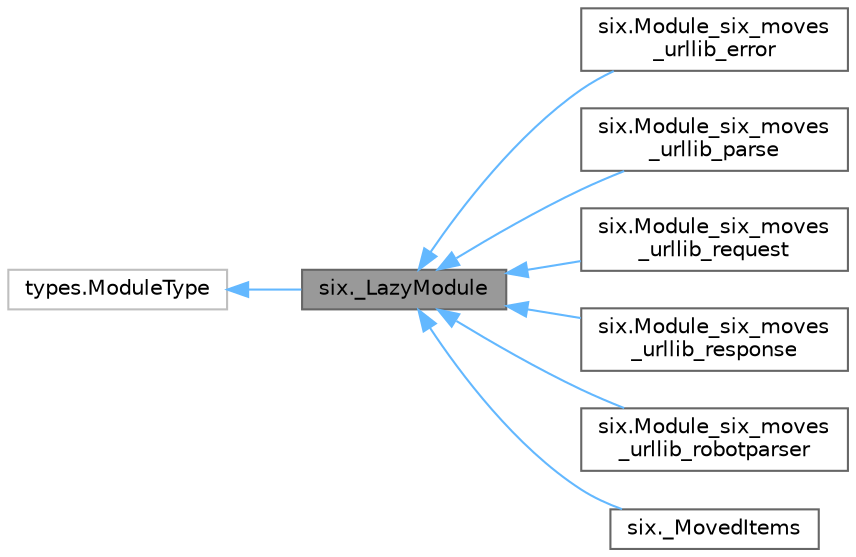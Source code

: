 digraph "six._LazyModule"
{
 // LATEX_PDF_SIZE
  bgcolor="transparent";
  edge [fontname=Helvetica,fontsize=10,labelfontname=Helvetica,labelfontsize=10];
  node [fontname=Helvetica,fontsize=10,shape=box,height=0.2,width=0.4];
  rankdir="LR";
  Node1 [id="Node000001",label="six._LazyModule",height=0.2,width=0.4,color="gray40", fillcolor="grey60", style="filled", fontcolor="black",tooltip=" "];
  Node2 -> Node1 [id="edge1_Node000001_Node000002",dir="back",color="steelblue1",style="solid",tooltip=" "];
  Node2 [id="Node000002",label="types.ModuleType",height=0.2,width=0.4,color="grey75", fillcolor="white", style="filled",tooltip=" "];
  Node1 -> Node3 [id="edge2_Node000001_Node000003",dir="back",color="steelblue1",style="solid",tooltip=" "];
  Node3 [id="Node000003",label="six.Module_six_moves\l_urllib_error",height=0.2,width=0.4,color="gray40", fillcolor="white", style="filled",URL="$d1/d08/classsix_1_1Module__six__moves__urllib__error.html",tooltip=" "];
  Node1 -> Node4 [id="edge3_Node000001_Node000004",dir="back",color="steelblue1",style="solid",tooltip=" "];
  Node4 [id="Node000004",label="six.Module_six_moves\l_urllib_parse",height=0.2,width=0.4,color="gray40", fillcolor="white", style="filled",URL="$d0/da6/classsix_1_1Module__six__moves__urllib__parse.html",tooltip=" "];
  Node1 -> Node5 [id="edge4_Node000001_Node000005",dir="back",color="steelblue1",style="solid",tooltip=" "];
  Node5 [id="Node000005",label="six.Module_six_moves\l_urllib_request",height=0.2,width=0.4,color="gray40", fillcolor="white", style="filled",URL="$d2/db4/classsix_1_1Module__six__moves__urllib__request.html",tooltip=" "];
  Node1 -> Node6 [id="edge5_Node000001_Node000006",dir="back",color="steelblue1",style="solid",tooltip=" "];
  Node6 [id="Node000006",label="six.Module_six_moves\l_urllib_response",height=0.2,width=0.4,color="gray40", fillcolor="white", style="filled",URL="$de/dec/classsix_1_1Module__six__moves__urllib__response.html",tooltip=" "];
  Node1 -> Node7 [id="edge6_Node000001_Node000007",dir="back",color="steelblue1",style="solid",tooltip=" "];
  Node7 [id="Node000007",label="six.Module_six_moves\l_urllib_robotparser",height=0.2,width=0.4,color="gray40", fillcolor="white", style="filled",URL="$da/dbb/classsix_1_1Module__six__moves__urllib__robotparser.html",tooltip=" "];
  Node1 -> Node8 [id="edge7_Node000001_Node000008",dir="back",color="steelblue1",style="solid",tooltip=" "];
  Node8 [id="Node000008",label="six._MovedItems",height=0.2,width=0.4,color="gray40", fillcolor="white", style="filled",URL="$dc/d63/classsix_1_1__MovedItems.html",tooltip=" "];
}
